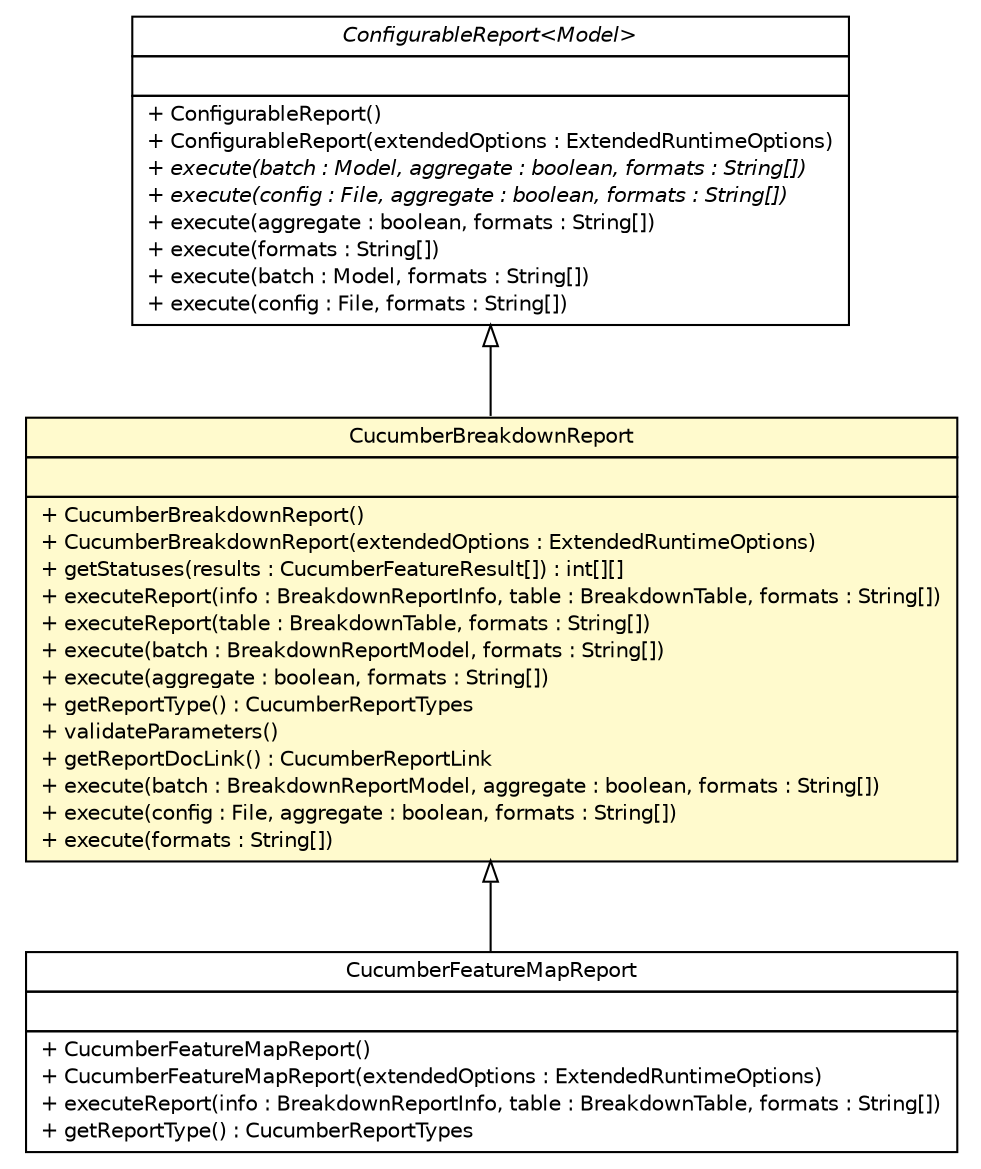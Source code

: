 #!/usr/local/bin/dot
#
# Class diagram 
# Generated by UMLGraph version R5_6 (http://www.umlgraph.org/)
#

digraph G {
	edge [fontname="Helvetica",fontsize=10,labelfontname="Helvetica",labelfontsize=10];
	node [fontname="Helvetica",fontsize=10,shape=plaintext];
	nodesep=0.25;
	ranksep=0.5;
	// com.github.mkolisnyk.cucumber.reporting.CucumberFeatureMapReport
	c4897 [label=<<table title="com.github.mkolisnyk.cucumber.reporting.CucumberFeatureMapReport" border="0" cellborder="1" cellspacing="0" cellpadding="2" port="p" href="./CucumberFeatureMapReport.html">
		<tr><td><table border="0" cellspacing="0" cellpadding="1">
<tr><td align="center" balign="center"> CucumberFeatureMapReport </td></tr>
		</table></td></tr>
		<tr><td><table border="0" cellspacing="0" cellpadding="1">
<tr><td align="left" balign="left">  </td></tr>
		</table></td></tr>
		<tr><td><table border="0" cellspacing="0" cellpadding="1">
<tr><td align="left" balign="left"> + CucumberFeatureMapReport() </td></tr>
<tr><td align="left" balign="left"> + CucumberFeatureMapReport(extendedOptions : ExtendedRuntimeOptions) </td></tr>
<tr><td align="left" balign="left"> + executeReport(info : BreakdownReportInfo, table : BreakdownTable, formats : String[]) </td></tr>
<tr><td align="left" balign="left"> + getReportType() : CucumberReportTypes </td></tr>
		</table></td></tr>
		</table>>, URL="./CucumberFeatureMapReport.html", fontname="Helvetica", fontcolor="black", fontsize=10.0];
	// com.github.mkolisnyk.cucumber.reporting.CucumberBreakdownReport
	c4901 [label=<<table title="com.github.mkolisnyk.cucumber.reporting.CucumberBreakdownReport" border="0" cellborder="1" cellspacing="0" cellpadding="2" port="p" bgcolor="lemonChiffon" href="./CucumberBreakdownReport.html">
		<tr><td><table border="0" cellspacing="0" cellpadding="1">
<tr><td align="center" balign="center"> CucumberBreakdownReport </td></tr>
		</table></td></tr>
		<tr><td><table border="0" cellspacing="0" cellpadding="1">
<tr><td align="left" balign="left">  </td></tr>
		</table></td></tr>
		<tr><td><table border="0" cellspacing="0" cellpadding="1">
<tr><td align="left" balign="left"> + CucumberBreakdownReport() </td></tr>
<tr><td align="left" balign="left"> + CucumberBreakdownReport(extendedOptions : ExtendedRuntimeOptions) </td></tr>
<tr><td align="left" balign="left"> + getStatuses(results : CucumberFeatureResult[]) : int[][] </td></tr>
<tr><td align="left" balign="left"> + executeReport(info : BreakdownReportInfo, table : BreakdownTable, formats : String[]) </td></tr>
<tr><td align="left" balign="left"> + executeReport(table : BreakdownTable, formats : String[]) </td></tr>
<tr><td align="left" balign="left"> + execute(batch : BreakdownReportModel, formats : String[]) </td></tr>
<tr><td align="left" balign="left"> + execute(aggregate : boolean, formats : String[]) </td></tr>
<tr><td align="left" balign="left"> + getReportType() : CucumberReportTypes </td></tr>
<tr><td align="left" balign="left"> + validateParameters() </td></tr>
<tr><td align="left" balign="left"> + getReportDocLink() : CucumberReportLink </td></tr>
<tr><td align="left" balign="left"> + execute(batch : BreakdownReportModel, aggregate : boolean, formats : String[]) </td></tr>
<tr><td align="left" balign="left"> + execute(config : File, aggregate : boolean, formats : String[]) </td></tr>
<tr><td align="left" balign="left"> + execute(formats : String[]) </td></tr>
		</table></td></tr>
		</table>>, URL="./CucumberBreakdownReport.html", fontname="Helvetica", fontcolor="black", fontsize=10.0];
	// com.github.mkolisnyk.cucumber.reporting.interfaces.ConfigurableReport<Model>
	c4906 [label=<<table title="com.github.mkolisnyk.cucumber.reporting.interfaces.ConfigurableReport" border="0" cellborder="1" cellspacing="0" cellpadding="2" port="p" href="./interfaces/ConfigurableReport.html">
		<tr><td><table border="0" cellspacing="0" cellpadding="1">
<tr><td align="center" balign="center"><font face="Helvetica-Oblique"> ConfigurableReport&lt;Model&gt; </font></td></tr>
		</table></td></tr>
		<tr><td><table border="0" cellspacing="0" cellpadding="1">
<tr><td align="left" balign="left">  </td></tr>
		</table></td></tr>
		<tr><td><table border="0" cellspacing="0" cellpadding="1">
<tr><td align="left" balign="left"> + ConfigurableReport() </td></tr>
<tr><td align="left" balign="left"> + ConfigurableReport(extendedOptions : ExtendedRuntimeOptions) </td></tr>
<tr><td align="left" balign="left"><font face="Helvetica-Oblique" point-size="10.0"> + execute(batch : Model, aggregate : boolean, formats : String[]) </font></td></tr>
<tr><td align="left" balign="left"><font face="Helvetica-Oblique" point-size="10.0"> + execute(config : File, aggregate : boolean, formats : String[]) </font></td></tr>
<tr><td align="left" balign="left"> + execute(aggregate : boolean, formats : String[]) </td></tr>
<tr><td align="left" balign="left"> + execute(formats : String[]) </td></tr>
<tr><td align="left" balign="left"> + execute(batch : Model, formats : String[]) </td></tr>
<tr><td align="left" balign="left"> + execute(config : File, formats : String[]) </td></tr>
		</table></td></tr>
		</table>>, URL="./interfaces/ConfigurableReport.html", fontname="Helvetica", fontcolor="black", fontsize=10.0];
	//com.github.mkolisnyk.cucumber.reporting.CucumberFeatureMapReport extends com.github.mkolisnyk.cucumber.reporting.CucumberBreakdownReport
	c4901:p -> c4897:p [dir=back,arrowtail=empty];
	//com.github.mkolisnyk.cucumber.reporting.CucumberBreakdownReport extends com.github.mkolisnyk.cucumber.reporting.interfaces.ConfigurableReport<com.github.mkolisnyk.cucumber.reporting.types.breakdown.BreakdownReportModel>
	c4906:p -> c4901:p [dir=back,arrowtail=empty];
}

